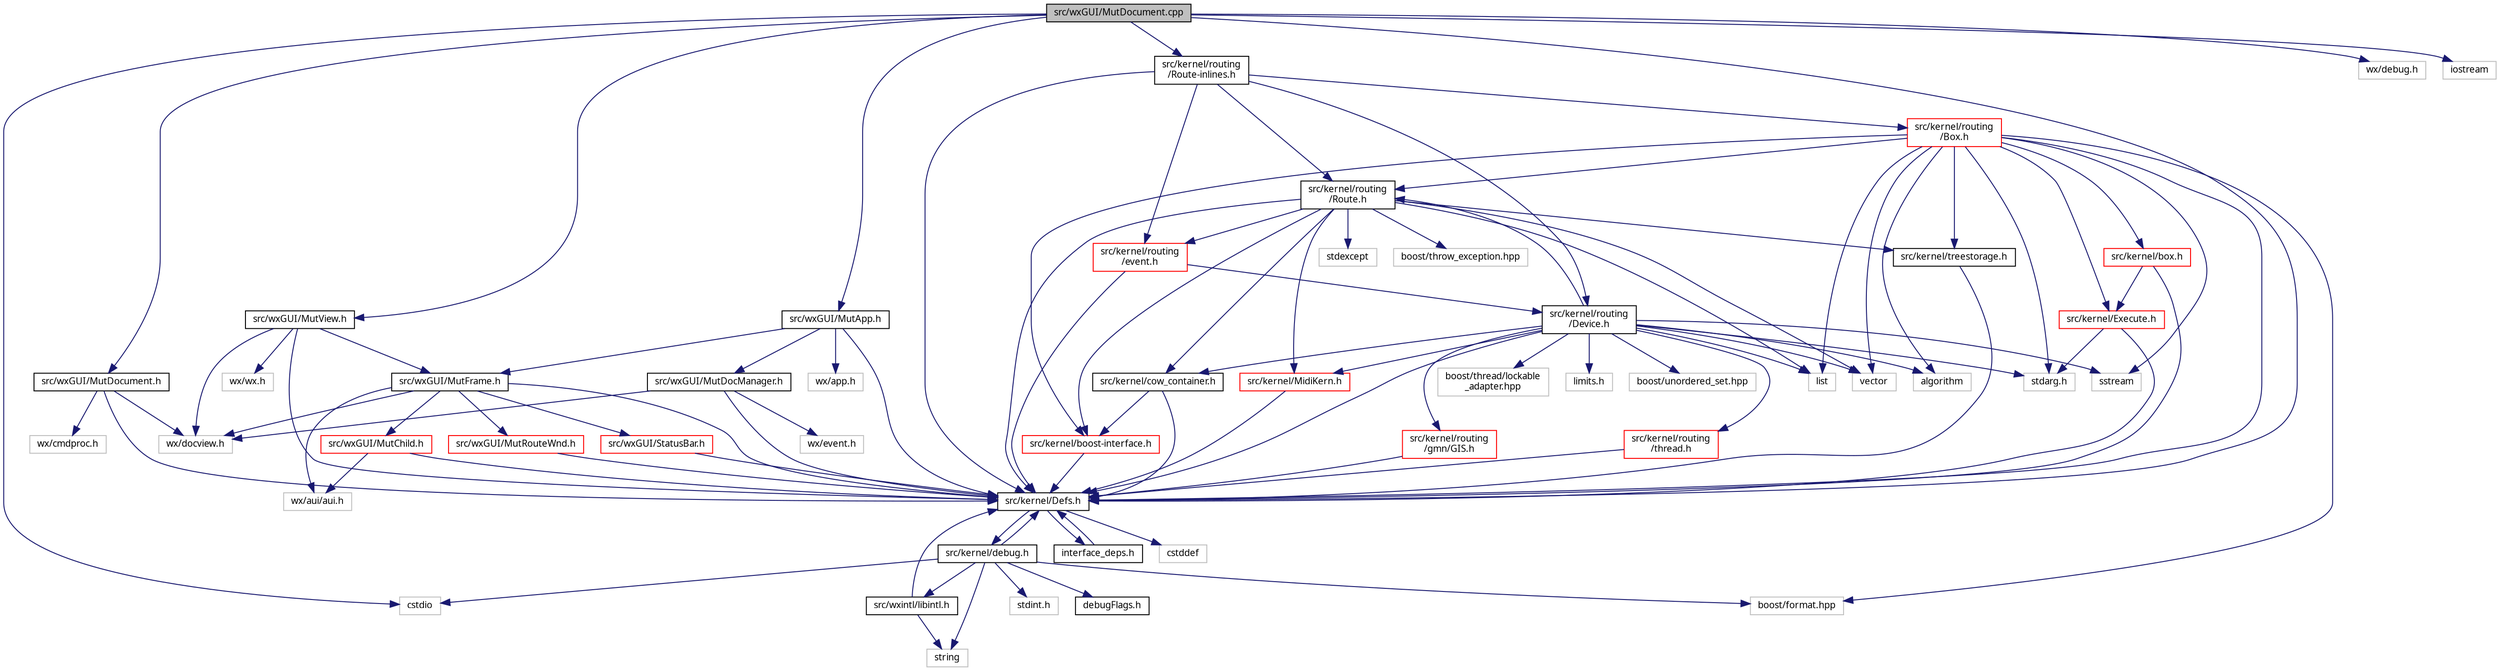 digraph "src/wxGUI/MutDocument.cpp"
{
  edge [fontname="Sans",fontsize="10",labelfontname="Sans",labelfontsize="10"];
  node [fontname="Sans",fontsize="10",shape=record];
  Node0 [label="src/wxGUI/MutDocument.cpp",height=0.2,width=0.4,color="black", fillcolor="grey75", style="filled", fontcolor="black"];
  Node0 -> Node1 [color="midnightblue",fontsize="10",style="solid",fontname="Sans"];
  Node1 [label="src/kernel/Defs.h",height=0.2,width=0.4,color="black", fillcolor="white", style="filled",URL="$d1/d73/Defs_8h.html",tooltip="Common definitions. "];
  Node1 -> Node2 [color="midnightblue",fontsize="10",style="solid",fontname="Sans"];
  Node2 [label="interface_deps.h",height=0.2,width=0.4,color="black", fillcolor="white", style="filled",URL="$de/ddd/interface__deps_8h.html"];
  Node2 -> Node1 [color="midnightblue",fontsize="10",style="solid",fontname="Sans"];
  Node1 -> Node3 [color="midnightblue",fontsize="10",style="solid",fontname="Sans"];
  Node3 [label="cstddef",height=0.2,width=0.4,color="grey75", fillcolor="white", style="filled"];
  Node1 -> Node4 [color="midnightblue",fontsize="10",style="solid",fontname="Sans"];
  Node4 [label="src/kernel/debug.h",height=0.2,width=0.4,color="black", fillcolor="white", style="filled",URL="$db/d16/debug_8h.html"];
  Node4 -> Node1 [color="midnightblue",fontsize="10",style="solid",fontname="Sans"];
  Node4 -> Node5 [color="midnightblue",fontsize="10",style="solid",fontname="Sans"];
  Node5 [label="src/wxintl/libintl.h",height=0.2,width=0.4,color="black", fillcolor="white", style="filled",URL="$d4/d64/libintl_8h.html"];
  Node5 -> Node1 [color="midnightblue",fontsize="10",style="solid",fontname="Sans"];
  Node5 -> Node6 [color="midnightblue",fontsize="10",style="solid",fontname="Sans"];
  Node6 [label="string",height=0.2,width=0.4,color="grey75", fillcolor="white", style="filled"];
  Node4 -> Node6 [color="midnightblue",fontsize="10",style="solid",fontname="Sans"];
  Node4 -> Node7 [color="midnightblue",fontsize="10",style="solid",fontname="Sans"];
  Node7 [label="cstdio",height=0.2,width=0.4,color="grey75", fillcolor="white", style="filled"];
  Node4 -> Node8 [color="midnightblue",fontsize="10",style="solid",fontname="Sans"];
  Node8 [label="boost/format.hpp",height=0.2,width=0.4,color="grey75", fillcolor="white", style="filled"];
  Node4 -> Node9 [color="midnightblue",fontsize="10",style="solid",fontname="Sans"];
  Node9 [label="stdint.h",height=0.2,width=0.4,color="grey75", fillcolor="white", style="filled"];
  Node4 -> Node10 [color="midnightblue",fontsize="10",style="solid",fontname="Sans"];
  Node10 [label="debugFlags.h",height=0.2,width=0.4,color="black", fillcolor="white", style="filled",URL="$d4/dab/debugFlags_8h.html",tooltip="Debug flags for mutabor debug mode. "];
  Node0 -> Node11 [color="midnightblue",fontsize="10",style="solid",fontname="Sans"];
  Node11 [label="src/wxGUI/MutDocument.h",height=0.2,width=0.4,color="black", fillcolor="white", style="filled",URL="$db/d00/MutDocument_8h.html"];
  Node11 -> Node1 [color="midnightblue",fontsize="10",style="solid",fontname="Sans"];
  Node11 -> Node12 [color="midnightblue",fontsize="10",style="solid",fontname="Sans"];
  Node12 [label="wx/docview.h",height=0.2,width=0.4,color="grey75", fillcolor="white", style="filled"];
  Node11 -> Node13 [color="midnightblue",fontsize="10",style="solid",fontname="Sans"];
  Node13 [label="wx/cmdproc.h",height=0.2,width=0.4,color="grey75", fillcolor="white", style="filled"];
  Node0 -> Node14 [color="midnightblue",fontsize="10",style="solid",fontname="Sans"];
  Node14 [label="src/wxGUI/MutView.h",height=0.2,width=0.4,color="black", fillcolor="white", style="filled",URL="$d0/d9e/MutView_8h.html"];
  Node14 -> Node1 [color="midnightblue",fontsize="10",style="solid",fontname="Sans"];
  Node14 -> Node15 [color="midnightblue",fontsize="10",style="solid",fontname="Sans"];
  Node15 [label="src/wxGUI/MutFrame.h",height=0.2,width=0.4,color="black", fillcolor="white", style="filled",URL="$dd/db5/MutFrame_8h.html"];
  Node15 -> Node1 [color="midnightblue",fontsize="10",style="solid",fontname="Sans"];
  Node15 -> Node16 [color="midnightblue",fontsize="10",style="solid",fontname="Sans"];
  Node16 [label="src/wxGUI/MutChild.h",height=0.2,width=0.4,color="red", fillcolor="white", style="filled",URL="$d2/df9/MutChild_8h.html",tooltip="Mutabor Mutabor Child Frame management. "];
  Node16 -> Node1 [color="midnightblue",fontsize="10",style="solid",fontname="Sans"];
  Node16 -> Node74 [color="midnightblue",fontsize="10",style="solid",fontname="Sans"];
  Node74 [label="wx/aui/aui.h",height=0.2,width=0.4,color="grey75", fillcolor="white", style="filled"];
  Node15 -> Node75 [color="midnightblue",fontsize="10",style="solid",fontname="Sans"];
  Node75 [label="src/wxGUI/MutRouteWnd.h",height=0.2,width=0.4,color="red", fillcolor="white", style="filled",URL="$d3/dd7/MutRouteWnd_8h.html"];
  Node75 -> Node1 [color="midnightblue",fontsize="10",style="solid",fontname="Sans"];
  Node15 -> Node120 [color="midnightblue",fontsize="10",style="solid",fontname="Sans"];
  Node120 [label="src/wxGUI/StatusBar.h",height=0.2,width=0.4,color="red", fillcolor="white", style="filled",URL="$d9/d6e/StatusBar_8h.html"];
  Node120 -> Node1 [color="midnightblue",fontsize="10",style="solid",fontname="Sans"];
  Node15 -> Node74 [color="midnightblue",fontsize="10",style="solid",fontname="Sans"];
  Node15 -> Node12 [color="midnightblue",fontsize="10",style="solid",fontname="Sans"];
  Node14 -> Node126 [color="midnightblue",fontsize="10",style="solid",fontname="Sans"];
  Node126 [label="wx/wx.h",height=0.2,width=0.4,color="grey75", fillcolor="white", style="filled"];
  Node14 -> Node12 [color="midnightblue",fontsize="10",style="solid",fontname="Sans"];
  Node0 -> Node127 [color="midnightblue",fontsize="10",style="solid",fontname="Sans"];
  Node127 [label="src/wxGUI/MutApp.h",height=0.2,width=0.4,color="black", fillcolor="white", style="filled",URL="$db/dc1/MutApp_8h.html"];
  Node127 -> Node1 [color="midnightblue",fontsize="10",style="solid",fontname="Sans"];
  Node127 -> Node15 [color="midnightblue",fontsize="10",style="solid",fontname="Sans"];
  Node127 -> Node128 [color="midnightblue",fontsize="10",style="solid",fontname="Sans"];
  Node128 [label="src/wxGUI/MutDocManager.h",height=0.2,width=0.4,color="black", fillcolor="white", style="filled",URL="$df/d7f/MutDocManager_8h.html"];
  Node128 -> Node1 [color="midnightblue",fontsize="10",style="solid",fontname="Sans"];
  Node128 -> Node12 [color="midnightblue",fontsize="10",style="solid",fontname="Sans"];
  Node128 -> Node129 [color="midnightblue",fontsize="10",style="solid",fontname="Sans"];
  Node129 [label="wx/event.h",height=0.2,width=0.4,color="grey75", fillcolor="white", style="filled"];
  Node127 -> Node130 [color="midnightblue",fontsize="10",style="solid",fontname="Sans"];
  Node130 [label="wx/app.h",height=0.2,width=0.4,color="grey75", fillcolor="white", style="filled"];
  Node0 -> Node131 [color="midnightblue",fontsize="10",style="solid",fontname="Sans"];
  Node131 [label="src/kernel/routing\l/Route-inlines.h",height=0.2,width=0.4,color="black", fillcolor="white", style="filled",URL="$d2/d2c/Route-inlines_8h.html"];
  Node131 -> Node1 [color="midnightblue",fontsize="10",style="solid",fontname="Sans"];
  Node131 -> Node40 [color="midnightblue",fontsize="10",style="solid",fontname="Sans"];
  Node40 [label="src/kernel/routing\l/Route.h",height=0.2,width=0.4,color="black", fillcolor="white", style="filled",URL="$d1/d65/Route_8h.html",tooltip="Routing. "];
  Node40 -> Node1 [color="midnightblue",fontsize="10",style="solid",fontname="Sans"];
  Node40 -> Node41 [color="midnightblue",fontsize="10",style="solid",fontname="Sans"];
  Node41 [label="src/kernel/cow_container.h",height=0.2,width=0.4,color="black", fillcolor="white", style="filled",URL="$da/d28/cow__container_8h.html",tooltip="Copy on write container. "];
  Node41 -> Node1 [color="midnightblue",fontsize="10",style="solid",fontname="Sans"];
  Node41 -> Node37 [color="midnightblue",fontsize="10",style="solid",fontname="Sans"];
  Node37 [label="src/kernel/boost-interface.h",height=0.2,width=0.4,color="red", fillcolor="white", style="filled",URL="$d1/da4/boost-interface_8h.html",tooltip="Interface to the boost library. "];
  Node37 -> Node1 [color="midnightblue",fontsize="10",style="solid",fontname="Sans"];
  Node40 -> Node42 [color="midnightblue",fontsize="10",style="solid",fontname="Sans"];
  Node42 [label="src/kernel/MidiKern.h",height=0.2,width=0.4,color="red", fillcolor="white", style="filled",URL="$da/dfd/MidiKern_8h.html"];
  Node42 -> Node1 [color="midnightblue",fontsize="10",style="solid",fontname="Sans"];
  Node40 -> Node36 [color="midnightblue",fontsize="10",style="solid",fontname="Sans"];
  Node36 [label="src/kernel/treestorage.h",height=0.2,width=0.4,color="black", fillcolor="white", style="filled",URL="$db/dbe/treestorage_8h.html",tooltip="abstract class for tree like storage "];
  Node36 -> Node1 [color="midnightblue",fontsize="10",style="solid",fontname="Sans"];
  Node40 -> Node37 [color="midnightblue",fontsize="10",style="solid",fontname="Sans"];
  Node40 -> Node24 [color="midnightblue",fontsize="10",style="solid",fontname="Sans"];
  Node24 [label="list",height=0.2,width=0.4,color="grey75", fillcolor="white", style="filled"];
  Node40 -> Node29 [color="midnightblue",fontsize="10",style="solid",fontname="Sans"];
  Node29 [label="vector",height=0.2,width=0.4,color="grey75", fillcolor="white", style="filled"];
  Node40 -> Node44 [color="midnightblue",fontsize="10",style="solid",fontname="Sans"];
  Node44 [label="stdexcept",height=0.2,width=0.4,color="grey75", fillcolor="white", style="filled"];
  Node40 -> Node45 [color="midnightblue",fontsize="10",style="solid",fontname="Sans"];
  Node45 [label="boost/throw_exception.hpp",height=0.2,width=0.4,color="grey75", fillcolor="white", style="filled"];
  Node40 -> Node46 [color="midnightblue",fontsize="10",style="solid",fontname="Sans"];
  Node46 [label="src/kernel/routing\l/event.h",height=0.2,width=0.4,color="red", fillcolor="white", style="filled",URL="$dd/d20/event_8h.html"];
  Node46 -> Node1 [color="midnightblue",fontsize="10",style="solid",fontname="Sans"];
  Node46 -> Node47 [color="midnightblue",fontsize="10",style="solid",fontname="Sans"];
  Node47 [label="src/kernel/routing\l/Device.h",height=0.2,width=0.4,color="black", fillcolor="white", style="filled",URL="$de/d05/Device_8h.html",tooltip="Routing. "];
  Node47 -> Node1 [color="midnightblue",fontsize="10",style="solid",fontname="Sans"];
  Node47 -> Node41 [color="midnightblue",fontsize="10",style="solid",fontname="Sans"];
  Node47 -> Node48 [color="midnightblue",fontsize="10",style="solid",fontname="Sans"];
  Node48 [label="src/kernel/routing\l/gmn/GIS.h",height=0.2,width=0.4,color="red", fillcolor="white", style="filled",URL="$dd/d4d/GIS_8h.html"];
  Node48 -> Node1 [color="midnightblue",fontsize="10",style="solid",fontname="Sans"];
  Node47 -> Node40 [color="midnightblue",fontsize="10",style="solid",fontname="Sans"];
  Node47 -> Node52 [color="midnightblue",fontsize="10",style="solid",fontname="Sans"];
  Node52 [label="src/kernel/routing\l/thread.h",height=0.2,width=0.4,color="red", fillcolor="white", style="filled",URL="$db/dd5/thread_8h.html"];
  Node52 -> Node1 [color="midnightblue",fontsize="10",style="solid",fontname="Sans"];
  Node47 -> Node55 [color="midnightblue",fontsize="10",style="solid",fontname="Sans"];
  Node55 [label="boost/thread/lockable\l_adapter.hpp",height=0.2,width=0.4,color="grey75", fillcolor="white", style="filled"];
  Node47 -> Node42 [color="midnightblue",fontsize="10",style="solid",fontname="Sans"];
  Node47 -> Node29 [color="midnightblue",fontsize="10",style="solid",fontname="Sans"];
  Node47 -> Node24 [color="midnightblue",fontsize="10",style="solid",fontname="Sans"];
  Node47 -> Node56 [color="midnightblue",fontsize="10",style="solid",fontname="Sans"];
  Node56 [label="limits.h",height=0.2,width=0.4,color="grey75", fillcolor="white", style="filled"];
  Node47 -> Node57 [color="midnightblue",fontsize="10",style="solid",fontname="Sans"];
  Node57 [label="algorithm",height=0.2,width=0.4,color="grey75", fillcolor="white", style="filled"];
  Node47 -> Node58 [color="midnightblue",fontsize="10",style="solid",fontname="Sans"];
  Node58 [label="sstream",height=0.2,width=0.4,color="grey75", fillcolor="white", style="filled"];
  Node47 -> Node59 [color="midnightblue",fontsize="10",style="solid",fontname="Sans"];
  Node59 [label="stdarg.h",height=0.2,width=0.4,color="grey75", fillcolor="white", style="filled"];
  Node47 -> Node60 [color="midnightblue",fontsize="10",style="solid",fontname="Sans"];
  Node60 [label="boost/unordered_set.hpp",height=0.2,width=0.4,color="grey75", fillcolor="white", style="filled"];
  Node131 -> Node47 [color="midnightblue",fontsize="10",style="solid",fontname="Sans"];
  Node131 -> Node35 [color="midnightblue",fontsize="10",style="solid",fontname="Sans"];
  Node35 [label="src/kernel/routing\l/Box.h",height=0.2,width=0.4,color="red", fillcolor="white", style="filled",URL="$de/d0f/Box_8h.html",tooltip="Mutabor Box for C++. "];
  Node35 -> Node1 [color="midnightblue",fontsize="10",style="solid",fontname="Sans"];
  Node35 -> Node36 [color="midnightblue",fontsize="10",style="solid",fontname="Sans"];
  Node35 -> Node37 [color="midnightblue",fontsize="10",style="solid",fontname="Sans"];
  Node35 -> Node40 [color="midnightblue",fontsize="10",style="solid",fontname="Sans"];
  Node35 -> Node63 [color="midnightblue",fontsize="10",style="solid",fontname="Sans"];
  Node63 [label="src/kernel/Execute.h",height=0.2,width=0.4,color="red", fillcolor="white", style="filled",URL="$de/d11/Execute_8h.html",tooltip="Execute tuning changes. "];
  Node63 -> Node1 [color="midnightblue",fontsize="10",style="solid",fontname="Sans"];
  Node63 -> Node59 [color="midnightblue",fontsize="10",style="solid",fontname="Sans"];
  Node35 -> Node66 [color="midnightblue",fontsize="10",style="solid",fontname="Sans"];
  Node66 [label="src/kernel/box.h",height=0.2,width=0.4,color="red", fillcolor="white", style="filled",URL="$dc/d19/box_8h.html",tooltip="Description: Collect all properties, which are used by boxes. "];
  Node66 -> Node1 [color="midnightblue",fontsize="10",style="solid",fontname="Sans"];
  Node66 -> Node63 [color="midnightblue",fontsize="10",style="solid",fontname="Sans"];
  Node35 -> Node29 [color="midnightblue",fontsize="10",style="solid",fontname="Sans"];
  Node35 -> Node24 [color="midnightblue",fontsize="10",style="solid",fontname="Sans"];
  Node35 -> Node57 [color="midnightblue",fontsize="10",style="solid",fontname="Sans"];
  Node35 -> Node58 [color="midnightblue",fontsize="10",style="solid",fontname="Sans"];
  Node35 -> Node59 [color="midnightblue",fontsize="10",style="solid",fontname="Sans"];
  Node35 -> Node8 [color="midnightblue",fontsize="10",style="solid",fontname="Sans"];
  Node131 -> Node46 [color="midnightblue",fontsize="10",style="solid",fontname="Sans"];
  Node0 -> Node32 [color="midnightblue",fontsize="10",style="solid",fontname="Sans"];
  Node32 [label="wx/debug.h",height=0.2,width=0.4,color="grey75", fillcolor="white", style="filled"];
  Node0 -> Node7 [color="midnightblue",fontsize="10",style="solid",fontname="Sans"];
  Node0 -> Node22 [color="midnightblue",fontsize="10",style="solid",fontname="Sans"];
  Node22 [label="iostream",height=0.2,width=0.4,color="grey75", fillcolor="white", style="filled"];
}
